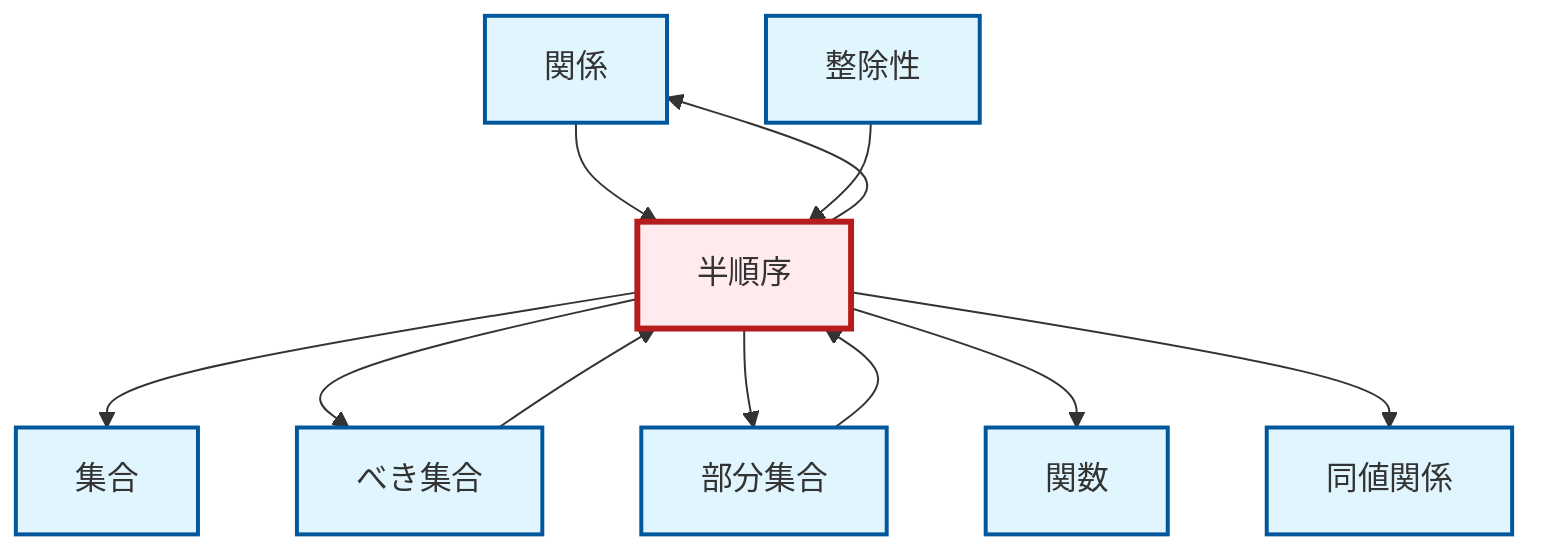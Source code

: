 graph TD
    classDef definition fill:#e1f5fe,stroke:#01579b,stroke-width:2px
    classDef theorem fill:#f3e5f5,stroke:#4a148c,stroke-width:2px
    classDef axiom fill:#fff3e0,stroke:#e65100,stroke-width:2px
    classDef example fill:#e8f5e9,stroke:#1b5e20,stroke-width:2px
    classDef current fill:#ffebee,stroke:#b71c1c,stroke-width:3px
    def-equivalence-relation["同値関係"]:::definition
    def-function["関数"]:::definition
    def-set["集合"]:::definition
    def-relation["関係"]:::definition
    def-divisibility["整除性"]:::definition
    def-power-set["べき集合"]:::definition
    def-subset["部分集合"]:::definition
    def-partial-order["半順序"]:::definition
    def-subset --> def-partial-order
    def-partial-order --> def-set
    def-partial-order --> def-power-set
    def-power-set --> def-partial-order
    def-relation --> def-partial-order
    def-partial-order --> def-relation
    def-divisibility --> def-partial-order
    def-partial-order --> def-subset
    def-partial-order --> def-function
    def-partial-order --> def-equivalence-relation
    class def-partial-order current